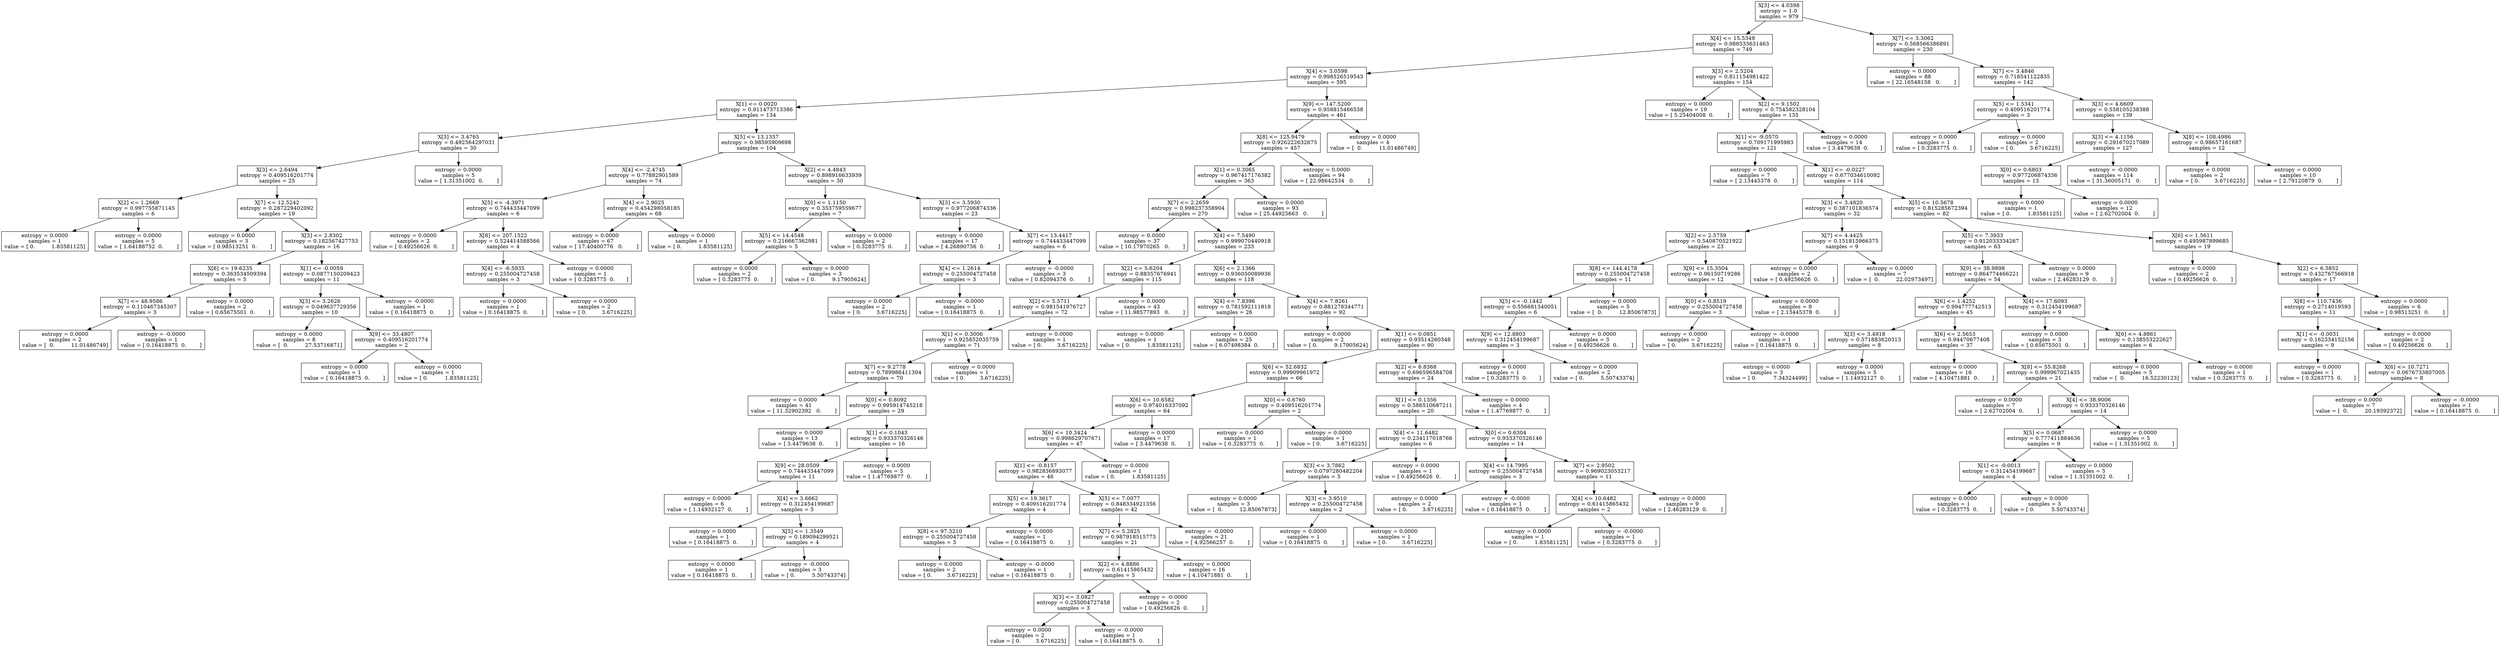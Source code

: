 digraph Tree {
0 [label="X[3] <= 4.0398\nentropy = 1.0\nsamples = 979", shape="box"] ;
1 [label="X[4] <= 15.5349\nentropy = 0.988533631463\nsamples = 749", shape="box"] ;
0 -> 1 ;
2 [label="X[4] <= 3.0598\nentropy = 0.998526519543\nsamples = 595", shape="box"] ;
1 -> 2 ;
3 [label="X[1] <= 0.0020\nentropy = 0.911473713386\nsamples = 134", shape="box"] ;
2 -> 3 ;
4 [label="X[3] <= 3.4765\nentropy = 0.492564297031\nsamples = 30", shape="box"] ;
3 -> 4 ;
5 [label="X[3] <= 2.6494\nentropy = 0.409516201774\nsamples = 25", shape="box"] ;
4 -> 5 ;
6 [label="X[2] <= 1.2669\nentropy = 0.997755871145\nsamples = 6", shape="box"] ;
5 -> 6 ;
7 [label="entropy = 0.0000\nsamples = 1\nvalue = [ 0.          1.83581125]", shape="box"] ;
6 -> 7 ;
8 [label="entropy = 0.0000\nsamples = 5\nvalue = [ 1.64188752  0.        ]", shape="box"] ;
6 -> 8 ;
9 [label="X[7] <= 12.5242\nentropy = 0.287229402092\nsamples = 19", shape="box"] ;
5 -> 9 ;
10 [label="entropy = 0.0000\nsamples = 3\nvalue = [ 0.98513251  0.        ]", shape="box"] ;
9 -> 10 ;
11 [label="X[3] <= 2.8302\nentropy = 0.182567427753\nsamples = 16", shape="box"] ;
9 -> 11 ;
12 [label="X[6] <= 19.6235\nentropy = 0.363534509394\nsamples = 5", shape="box"] ;
11 -> 12 ;
13 [label="X[7] <= 48.9586\nentropy = 0.110467345307\nsamples = 3", shape="box"] ;
12 -> 13 ;
14 [label="entropy = 0.0000\nsamples = 2\nvalue = [  0.          11.01486749]", shape="box"] ;
13 -> 14 ;
15 [label="entropy = -0.0000\nsamples = 1\nvalue = [ 0.16418875  0.        ]", shape="box"] ;
13 -> 15 ;
16 [label="entropy = 0.0000\nsamples = 2\nvalue = [ 0.65675501  0.        ]", shape="box"] ;
12 -> 16 ;
17 [label="X[1] <= -0.0059\nentropy = 0.0877150209423\nsamples = 11", shape="box"] ;
11 -> 17 ;
18 [label="X[3] <= 3.2626\nentropy = 0.049637729356\nsamples = 10", shape="box"] ;
17 -> 18 ;
19 [label="entropy = 0.0000\nsamples = 8\nvalue = [  0.          27.53716871]", shape="box"] ;
18 -> 19 ;
20 [label="X[9] <= 33.4807\nentropy = 0.409516201774\nsamples = 2", shape="box"] ;
18 -> 20 ;
21 [label="entropy = 0.0000\nsamples = 1\nvalue = [ 0.16418875  0.        ]", shape="box"] ;
20 -> 21 ;
22 [label="entropy = 0.0000\nsamples = 1\nvalue = [ 0.          1.83581125]", shape="box"] ;
20 -> 22 ;
23 [label="entropy = -0.0000\nsamples = 1\nvalue = [ 0.16418875  0.        ]", shape="box"] ;
17 -> 23 ;
24 [label="entropy = 0.0000\nsamples = 5\nvalue = [ 1.31351002  0.        ]", shape="box"] ;
4 -> 24 ;
25 [label="X[5] <= 13.1357\nentropy = 0.98595909698\nsamples = 104", shape="box"] ;
3 -> 25 ;
26 [label="X[4] <= -2.4745\nentropy = 0.77882901589\nsamples = 74", shape="box"] ;
25 -> 26 ;
27 [label="X[5] <= -4.3971\nentropy = 0.744433447099\nsamples = 6", shape="box"] ;
26 -> 27 ;
28 [label="entropy = 0.0000\nsamples = 2\nvalue = [ 0.49256626  0.        ]", shape="box"] ;
27 -> 28 ;
29 [label="X[8] <= 207.1522\nentropy = 0.524414588566\nsamples = 4", shape="box"] ;
27 -> 29 ;
30 [label="X[4] <= -6.5935\nentropy = 0.255004727458\nsamples = 3", shape="box"] ;
29 -> 30 ;
31 [label="entropy = 0.0000\nsamples = 1\nvalue = [ 0.16418875  0.        ]", shape="box"] ;
30 -> 31 ;
32 [label="entropy = 0.0000\nsamples = 2\nvalue = [ 0.         3.6716225]", shape="box"] ;
30 -> 32 ;
33 [label="entropy = 0.0000\nsamples = 1\nvalue = [ 0.3283775  0.       ]", shape="box"] ;
29 -> 33 ;
34 [label="X[4] <= 2.9025\nentropy = 0.454298058185\nsamples = 68", shape="box"] ;
26 -> 34 ;
35 [label="entropy = 0.0000\nsamples = 67\nvalue = [ 17.40400776   0.        ]", shape="box"] ;
34 -> 35 ;
36 [label="entropy = 0.0000\nsamples = 1\nvalue = [ 0.          1.83581125]", shape="box"] ;
34 -> 36 ;
37 [label="X[2] <= 4.4843\nentropy = 0.898916633939\nsamples = 30", shape="box"] ;
25 -> 37 ;
38 [label="X[0] <= 1.1150\nentropy = 0.353759559677\nsamples = 7", shape="box"] ;
37 -> 38 ;
39 [label="X[5] <= 14.4548\nentropy = 0.216667362981\nsamples = 5", shape="box"] ;
38 -> 39 ;
40 [label="entropy = 0.0000\nsamples = 2\nvalue = [ 0.3283775  0.       ]", shape="box"] ;
39 -> 40 ;
41 [label="entropy = 0.0000\nsamples = 3\nvalue = [ 0.          9.17905624]", shape="box"] ;
39 -> 41 ;
42 [label="entropy = 0.0000\nsamples = 2\nvalue = [ 0.3283775  0.       ]", shape="box"] ;
38 -> 42 ;
43 [label="X[3] <= 3.5930\nentropy = 0.977206874336\nsamples = 23", shape="box"] ;
37 -> 43 ;
44 [label="entropy = 0.0000\nsamples = 17\nvalue = [ 4.26890756  0.        ]", shape="box"] ;
43 -> 44 ;
45 [label="X[7] <= 13.4417\nentropy = 0.744433447099\nsamples = 6", shape="box"] ;
43 -> 45 ;
46 [label="X[4] <= 1.2614\nentropy = 0.255004727458\nsamples = 3", shape="box"] ;
45 -> 46 ;
47 [label="entropy = 0.0000\nsamples = 2\nvalue = [ 0.         3.6716225]", shape="box"] ;
46 -> 47 ;
48 [label="entropy = -0.0000\nsamples = 1\nvalue = [ 0.16418875  0.        ]", shape="box"] ;
46 -> 48 ;
49 [label="entropy = -0.0000\nsamples = 3\nvalue = [ 0.82094376  0.        ]", shape="box"] ;
45 -> 49 ;
50 [label="X[9] <= 147.5200\nentropy = 0.958815466538\nsamples = 461", shape="box"] ;
2 -> 50 ;
51 [label="X[8] <= 125.9479\nentropy = 0.926222632675\nsamples = 457", shape="box"] ;
50 -> 51 ;
52 [label="X[1] <= 0.3065\nentropy = 0.967417176382\nsamples = 363", shape="box"] ;
51 -> 52 ;
53 [label="X[7] <= 2.2659\nentropy = 0.998237358904\nsamples = 270", shape="box"] ;
52 -> 53 ;
54 [label="entropy = 0.0000\nsamples = 37\nvalue = [ 10.17970265   0.        ]", shape="box"] ;
53 -> 54 ;
55 [label="X[4] <= 7.5490\nentropy = 0.999070440918\nsamples = 233", shape="box"] ;
53 -> 55 ;
56 [label="X[2] <= 5.6204\nentropy = 0.88357676941\nsamples = 115", shape="box"] ;
55 -> 56 ;
57 [label="X[2] <= 5.5711\nentropy = 0.981541976727\nsamples = 72", shape="box"] ;
56 -> 57 ;
58 [label="X[1] <= 0.3006\nentropy = 0.925852035759\nsamples = 71", shape="box"] ;
57 -> 58 ;
59 [label="X[7] <= 9.2778\nentropy = 0.789986411304\nsamples = 70", shape="box"] ;
58 -> 59 ;
60 [label="entropy = 0.0000\nsamples = 41\nvalue = [ 11.32902392   0.        ]", shape="box"] ;
59 -> 60 ;
61 [label="X[0] <= 0.8092\nentropy = 0.995914745218\nsamples = 29", shape="box"] ;
59 -> 61 ;
62 [label="entropy = 0.0000\nsamples = 13\nvalue = [ 3.4479638  0.       ]", shape="box"] ;
61 -> 62 ;
63 [label="X[1] <= 0.1043\nentropy = 0.933370326146\nsamples = 16", shape="box"] ;
61 -> 63 ;
64 [label="X[9] <= 28.0509\nentropy = 0.744433447099\nsamples = 11", shape="box"] ;
63 -> 64 ;
65 [label="entropy = 0.0000\nsamples = 6\nvalue = [ 1.14932127  0.        ]", shape="box"] ;
64 -> 65 ;
66 [label="X[4] <= 3.6662\nentropy = 0.312454199687\nsamples = 5", shape="box"] ;
64 -> 66 ;
67 [label="entropy = 0.0000\nsamples = 1\nvalue = [ 0.16418875  0.        ]", shape="box"] ;
66 -> 67 ;
68 [label="X[5] <= 1.3549\nentropy = 0.189094299521\nsamples = 4", shape="box"] ;
66 -> 68 ;
69 [label="entropy = 0.0000\nsamples = 1\nvalue = [ 0.16418875  0.        ]", shape="box"] ;
68 -> 69 ;
70 [label="entropy = -0.0000\nsamples = 3\nvalue = [ 0.          5.50743374]", shape="box"] ;
68 -> 70 ;
71 [label="entropy = 0.0000\nsamples = 5\nvalue = [ 1.47769877  0.        ]", shape="box"] ;
63 -> 71 ;
72 [label="entropy = 0.0000\nsamples = 1\nvalue = [ 0.         3.6716225]", shape="box"] ;
58 -> 72 ;
73 [label="entropy = 0.0000\nsamples = 1\nvalue = [ 0.         3.6716225]", shape="box"] ;
57 -> 73 ;
74 [label="entropy = 0.0000\nsamples = 43\nvalue = [ 11.98577893   0.        ]", shape="box"] ;
56 -> 74 ;
75 [label="X[6] <= 2.1366\nentropy = 0.936050089936\nsamples = 118", shape="box"] ;
55 -> 75 ;
76 [label="X[4] <= 7.8396\nentropy = 0.781592111818\nsamples = 26", shape="box"] ;
75 -> 76 ;
77 [label="entropy = 0.0000\nsamples = 1\nvalue = [ 0.          1.83581125]", shape="box"] ;
76 -> 77 ;
78 [label="entropy = 0.0000\nsamples = 25\nvalue = [ 6.07498384  0.        ]", shape="box"] ;
76 -> 78 ;
79 [label="X[4] <= 7.8261\nentropy = 0.881278344771\nsamples = 92", shape="box"] ;
75 -> 79 ;
80 [label="entropy = 0.0000\nsamples = 2\nvalue = [ 0.          9.17905624]", shape="box"] ;
79 -> 80 ;
81 [label="X[1] <= 0.0851\nentropy = 0.93514260348\nsamples = 90", shape="box"] ;
79 -> 81 ;
82 [label="X[6] <= 52.6832\nentropy = 0.99909961972\nsamples = 66", shape="box"] ;
81 -> 82 ;
83 [label="X[6] <= 10.6582\nentropy = 0.974016337092\nsamples = 64", shape="box"] ;
82 -> 83 ;
84 [label="X[6] <= 10.3424\nentropy = 0.998629707671\nsamples = 47", shape="box"] ;
83 -> 84 ;
85 [label="X[1] <= -0.8157\nentropy = 0.982836893077\nsamples = 46", shape="box"] ;
84 -> 85 ;
86 [label="X[5] <= 19.3617\nentropy = 0.409516201774\nsamples = 4", shape="box"] ;
85 -> 86 ;
87 [label="X[8] <= 97.3210\nentropy = 0.255004727458\nsamples = 3", shape="box"] ;
86 -> 87 ;
88 [label="entropy = 0.0000\nsamples = 2\nvalue = [ 0.         3.6716225]", shape="box"] ;
87 -> 88 ;
89 [label="entropy = -0.0000\nsamples = 1\nvalue = [ 0.16418875  0.        ]", shape="box"] ;
87 -> 89 ;
90 [label="entropy = 0.0000\nsamples = 1\nvalue = [ 0.16418875  0.        ]", shape="box"] ;
86 -> 90 ;
91 [label="X[5] <= 7.0077\nentropy = 0.848334921356\nsamples = 42", shape="box"] ;
85 -> 91 ;
92 [label="X[7] <= 5.2825\nentropy = 0.987918515773\nsamples = 21", shape="box"] ;
91 -> 92 ;
93 [label="X[2] <= 4.8886\nentropy = 0.61415865432\nsamples = 5", shape="box"] ;
92 -> 93 ;
94 [label="X[3] <= 3.0827\nentropy = 0.255004727458\nsamples = 3", shape="box"] ;
93 -> 94 ;
95 [label="entropy = 0.0000\nsamples = 2\nvalue = [ 0.         3.6716225]", shape="box"] ;
94 -> 95 ;
96 [label="entropy = -0.0000\nsamples = 1\nvalue = [ 0.16418875  0.        ]", shape="box"] ;
94 -> 96 ;
97 [label="entropy = -0.0000\nsamples = 2\nvalue = [ 0.49256626  0.        ]", shape="box"] ;
93 -> 97 ;
98 [label="entropy = 0.0000\nsamples = 16\nvalue = [ 4.10471881  0.        ]", shape="box"] ;
92 -> 98 ;
99 [label="entropy = -0.0000\nsamples = 21\nvalue = [ 4.92566257  0.        ]", shape="box"] ;
91 -> 99 ;
100 [label="entropy = 0.0000\nsamples = 1\nvalue = [ 0.          1.83581125]", shape="box"] ;
84 -> 100 ;
101 [label="entropy = 0.0000\nsamples = 17\nvalue = [ 3.4479638  0.       ]", shape="box"] ;
83 -> 101 ;
102 [label="X[0] <= 0.6760\nentropy = 0.409516201774\nsamples = 2", shape="box"] ;
82 -> 102 ;
103 [label="entropy = 0.0000\nsamples = 1\nvalue = [ 0.3283775  0.       ]", shape="box"] ;
102 -> 103 ;
104 [label="entropy = 0.0000\nsamples = 1\nvalue = [ 0.         3.6716225]", shape="box"] ;
102 -> 104 ;
105 [label="X[2] <= 6.8368\nentropy = 0.696596584708\nsamples = 24", shape="box"] ;
81 -> 105 ;
106 [label="X[1] <= 0.1356\nentropy = 0.586510687211\nsamples = 20", shape="box"] ;
105 -> 106 ;
107 [label="X[4] <= 11.6482\nentropy = 0.234117018766\nsamples = 6", shape="box"] ;
106 -> 107 ;
108 [label="X[3] <= 3.7862\nentropy = 0.0797280482204\nsamples = 5", shape="box"] ;
107 -> 108 ;
109 [label="entropy = 0.0000\nsamples = 3\nvalue = [  0.          12.85067873]", shape="box"] ;
108 -> 109 ;
110 [label="X[3] <= 3.9510\nentropy = 0.255004727458\nsamples = 2", shape="box"] ;
108 -> 110 ;
111 [label="entropy = 0.0000\nsamples = 1\nvalue = [ 0.16418875  0.        ]", shape="box"] ;
110 -> 111 ;
112 [label="entropy = 0.0000\nsamples = 1\nvalue = [ 0.         3.6716225]", shape="box"] ;
110 -> 112 ;
113 [label="entropy = 0.0000\nsamples = 1\nvalue = [ 0.49256626  0.        ]", shape="box"] ;
107 -> 113 ;
114 [label="X[0] <= 0.6304\nentropy = 0.933370326146\nsamples = 14", shape="box"] ;
106 -> 114 ;
115 [label="X[4] <= 14.7995\nentropy = 0.255004727458\nsamples = 3", shape="box"] ;
114 -> 115 ;
116 [label="entropy = 0.0000\nsamples = 2\nvalue = [ 0.         3.6716225]", shape="box"] ;
115 -> 116 ;
117 [label="entropy = -0.0000\nsamples = 1\nvalue = [ 0.16418875  0.        ]", shape="box"] ;
115 -> 117 ;
118 [label="X[7] <= 2.9502\nentropy = 0.969023053217\nsamples = 11", shape="box"] ;
114 -> 118 ;
119 [label="X[4] <= 10.6482\nentropy = 0.61415865432\nsamples = 2", shape="box"] ;
118 -> 119 ;
120 [label="entropy = 0.0000\nsamples = 1\nvalue = [ 0.          1.83581125]", shape="box"] ;
119 -> 120 ;
121 [label="entropy = -0.0000\nsamples = 1\nvalue = [ 0.3283775  0.       ]", shape="box"] ;
119 -> 121 ;
122 [label="entropy = 0.0000\nsamples = 9\nvalue = [ 2.46283129  0.        ]", shape="box"] ;
118 -> 122 ;
123 [label="entropy = 0.0000\nsamples = 4\nvalue = [ 1.47769877  0.        ]", shape="box"] ;
105 -> 123 ;
124 [label="entropy = 0.0000\nsamples = 93\nvalue = [ 25.44925663   0.        ]", shape="box"] ;
52 -> 124 ;
125 [label="entropy = 0.0000\nsamples = 94\nvalue = [ 22.98642534   0.        ]", shape="box"] ;
51 -> 125 ;
126 [label="entropy = 0.0000\nsamples = 4\nvalue = [  0.          11.01486749]", shape="box"] ;
50 -> 126 ;
127 [label="X[3] <= 2.5204\nentropy = 0.811154981422\nsamples = 154", shape="box"] ;
1 -> 127 ;
128 [label="entropy = 0.0000\nsamples = 19\nvalue = [ 5.25404008  0.        ]", shape="box"] ;
127 -> 128 ;
129 [label="X[2] <= 9.1502\nentropy = 0.754582328104\nsamples = 135", shape="box"] ;
127 -> 129 ;
130 [label="X[1] <= -9.0570\nentropy = 0.709171995983\nsamples = 121", shape="box"] ;
129 -> 130 ;
131 [label="entropy = 0.0000\nsamples = 7\nvalue = [ 2.13445378  0.        ]", shape="box"] ;
130 -> 131 ;
132 [label="X[1] <= -0.0227\nentropy = 0.677034610092\nsamples = 114", shape="box"] ;
130 -> 132 ;
133 [label="X[3] <= 3.4820\nentropy = 0.387101836574\nsamples = 32", shape="box"] ;
132 -> 133 ;
134 [label="X[2] <= 2.5759\nentropy = 0.540870521922\nsamples = 23", shape="box"] ;
133 -> 134 ;
135 [label="X[8] <= 144.4178\nentropy = 0.255004727458\nsamples = 11", shape="box"] ;
134 -> 135 ;
136 [label="X[5] <= -0.1442\nentropy = 0.556681340051\nsamples = 6", shape="box"] ;
135 -> 136 ;
137 [label="X[9] <= 12.8803\nentropy = 0.312454199687\nsamples = 3", shape="box"] ;
136 -> 137 ;
138 [label="entropy = 0.0000\nsamples = 1\nvalue = [ 0.3283775  0.       ]", shape="box"] ;
137 -> 138 ;
139 [label="entropy = 0.0000\nsamples = 2\nvalue = [ 0.          5.50743374]", shape="box"] ;
137 -> 139 ;
140 [label="entropy = 0.0000\nsamples = 3\nvalue = [ 0.49256626  0.        ]", shape="box"] ;
136 -> 140 ;
141 [label="entropy = 0.0000\nsamples = 5\nvalue = [  0.          12.85067873]", shape="box"] ;
135 -> 141 ;
142 [label="X[9] <= 15.3504\nentropy = 0.96150719286\nsamples = 12", shape="box"] ;
134 -> 142 ;
143 [label="X[0] <= 0.8519\nentropy = 0.255004727458\nsamples = 3", shape="box"] ;
142 -> 143 ;
144 [label="entropy = 0.0000\nsamples = 2\nvalue = [ 0.         3.6716225]", shape="box"] ;
143 -> 144 ;
145 [label="entropy = -0.0000\nsamples = 1\nvalue = [ 0.16418875  0.        ]", shape="box"] ;
143 -> 145 ;
146 [label="entropy = 0.0000\nsamples = 9\nvalue = [ 2.13445378  0.        ]", shape="box"] ;
142 -> 146 ;
147 [label="X[7] <= 4.4425\nentropy = 0.151815966375\nsamples = 9", shape="box"] ;
133 -> 147 ;
148 [label="entropy = 0.0000\nsamples = 2\nvalue = [ 0.49256626  0.        ]", shape="box"] ;
147 -> 148 ;
149 [label="entropy = 0.0000\nsamples = 7\nvalue = [  0.          22.02973497]", shape="box"] ;
147 -> 149 ;
150 [label="X[5] <= 10.5678\nentropy = 0.815285672394\nsamples = 82", shape="box"] ;
132 -> 150 ;
151 [label="X[5] <= 7.3933\nentropy = 0.912033334267\nsamples = 63", shape="box"] ;
150 -> 151 ;
152 [label="X[9] <= 38.9898\nentropy = 0.864774466221\nsamples = 54", shape="box"] ;
151 -> 152 ;
153 [label="X[6] <= 1.4252\nentropy = 0.994777742513\nsamples = 45", shape="box"] ;
152 -> 153 ;
154 [label="X[3] <= 3.4918\nentropy = 0.571883620313\nsamples = 8", shape="box"] ;
153 -> 154 ;
155 [label="entropy = 0.0000\nsamples = 3\nvalue = [ 0.          7.34324499]", shape="box"] ;
154 -> 155 ;
156 [label="entropy = 0.0000\nsamples = 5\nvalue = [ 1.14932127  0.        ]", shape="box"] ;
154 -> 156 ;
157 [label="X[6] <= 2.5653\nentropy = 0.94470677408\nsamples = 37", shape="box"] ;
153 -> 157 ;
158 [label="entropy = 0.0000\nsamples = 16\nvalue = [ 4.10471881  0.        ]", shape="box"] ;
157 -> 158 ;
159 [label="X[8] <= 55.8268\nentropy = 0.999967021435\nsamples = 21", shape="box"] ;
157 -> 159 ;
160 [label="entropy = 0.0000\nsamples = 7\nvalue = [ 2.62702004  0.        ]", shape="box"] ;
159 -> 160 ;
161 [label="X[4] <= 38.9006\nentropy = 0.933370326146\nsamples = 14", shape="box"] ;
159 -> 161 ;
162 [label="X[5] <= 0.0687\nentropy = 0.777411884636\nsamples = 9", shape="box"] ;
161 -> 162 ;
163 [label="X[1] <= -0.0013\nentropy = 0.312454199687\nsamples = 4", shape="box"] ;
162 -> 163 ;
164 [label="entropy = 0.0000\nsamples = 1\nvalue = [ 0.3283775  0.       ]", shape="box"] ;
163 -> 164 ;
165 [label="entropy = 0.0000\nsamples = 3\nvalue = [ 0.          5.50743374]", shape="box"] ;
163 -> 165 ;
166 [label="entropy = 0.0000\nsamples = 5\nvalue = [ 1.31351002  0.        ]", shape="box"] ;
162 -> 166 ;
167 [label="entropy = 0.0000\nsamples = 5\nvalue = [ 1.31351002  0.        ]", shape="box"] ;
161 -> 167 ;
168 [label="X[4] <= 17.6093\nentropy = 0.312454199687\nsamples = 9", shape="box"] ;
152 -> 168 ;
169 [label="entropy = 0.0000\nsamples = 3\nvalue = [ 0.65675501  0.        ]", shape="box"] ;
168 -> 169 ;
170 [label="X[6] <= 4.8861\nentropy = 0.138553222627\nsamples = 6", shape="box"] ;
168 -> 170 ;
171 [label="entropy = 0.0000\nsamples = 5\nvalue = [  0.          16.52230123]", shape="box"] ;
170 -> 171 ;
172 [label="entropy = 0.0000\nsamples = 1\nvalue = [ 0.3283775  0.       ]", shape="box"] ;
170 -> 172 ;
173 [label="entropy = 0.0000\nsamples = 9\nvalue = [ 2.46283129  0.        ]", shape="box"] ;
151 -> 173 ;
174 [label="X[6] <= 1.5611\nentropy = 0.495987899685\nsamples = 19", shape="box"] ;
150 -> 174 ;
175 [label="entropy = 0.0000\nsamples = 2\nvalue = [ 0.49256626  0.        ]", shape="box"] ;
174 -> 175 ;
176 [label="X[2] <= 6.5852\nentropy = 0.432767566918\nsamples = 17", shape="box"] ;
174 -> 176 ;
177 [label="X[8] <= 110.7436\nentropy = 0.2714019593\nsamples = 11", shape="box"] ;
176 -> 177 ;
178 [label="X[1] <= -0.0031\nentropy = 0.162334152156\nsamples = 9", shape="box"] ;
177 -> 178 ;
179 [label="entropy = 0.0000\nsamples = 1\nvalue = [ 0.3283775  0.       ]", shape="box"] ;
178 -> 179 ;
180 [label="X[6] <= 10.7271\nentropy = 0.0676733807005\nsamples = 8", shape="box"] ;
178 -> 180 ;
181 [label="entropy = 0.0000\nsamples = 7\nvalue = [  0.          20.19392372]", shape="box"] ;
180 -> 181 ;
182 [label="entropy = -0.0000\nsamples = 1\nvalue = [ 0.16418875  0.        ]", shape="box"] ;
180 -> 182 ;
183 [label="entropy = 0.0000\nsamples = 2\nvalue = [ 0.49256626  0.        ]", shape="box"] ;
177 -> 183 ;
184 [label="entropy = 0.0000\nsamples = 6\nvalue = [ 0.98513251  0.        ]", shape="box"] ;
176 -> 184 ;
185 [label="entropy = 0.0000\nsamples = 14\nvalue = [ 3.4479638  0.       ]", shape="box"] ;
129 -> 185 ;
186 [label="X[7] <= 3.3062\nentropy = 0.568566386891\nsamples = 230", shape="box"] ;
0 -> 186 ;
187 [label="entropy = 0.0000\nsamples = 88\nvalue = [ 22.16548158   0.        ]", shape="box"] ;
186 -> 187 ;
188 [label="X[7] <= 3.4846\nentropy = 0.718541122835\nsamples = 142", shape="box"] ;
186 -> 188 ;
189 [label="X[5] <= 1.5341\nentropy = 0.409516201774\nsamples = 3", shape="box"] ;
188 -> 189 ;
190 [label="entropy = 0.0000\nsamples = 1\nvalue = [ 0.3283775  0.       ]", shape="box"] ;
189 -> 190 ;
191 [label="entropy = 0.0000\nsamples = 2\nvalue = [ 0.         3.6716225]", shape="box"] ;
189 -> 191 ;
192 [label="X[3] <= 4.6609\nentropy = 0.558105238388\nsamples = 139", shape="box"] ;
188 -> 192 ;
193 [label="X[3] <= 4.1156\nentropy = 0.291670217089\nsamples = 127", shape="box"] ;
192 -> 193 ;
194 [label="X[0] <= 0.6803\nentropy = 0.977206874336\nsamples = 13", shape="box"] ;
193 -> 194 ;
195 [label="entropy = 0.0000\nsamples = 1\nvalue = [ 0.          1.83581125]", shape="box"] ;
194 -> 195 ;
196 [label="entropy = 0.0000\nsamples = 12\nvalue = [ 2.62702004  0.        ]", shape="box"] ;
194 -> 196 ;
197 [label="entropy = -0.0000\nsamples = 114\nvalue = [ 31.36005171   0.        ]", shape="box"] ;
193 -> 197 ;
198 [label="X[8] <= 108.4986\nentropy = 0.98657161687\nsamples = 12", shape="box"] ;
192 -> 198 ;
199 [label="entropy = 0.0000\nsamples = 2\nvalue = [ 0.         3.6716225]", shape="box"] ;
198 -> 199 ;
200 [label="entropy = 0.0000\nsamples = 10\nvalue = [ 2.79120879  0.        ]", shape="box"] ;
198 -> 200 ;
}